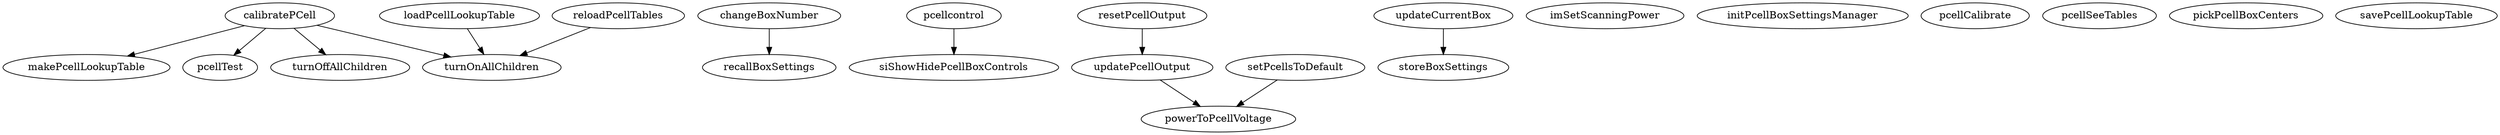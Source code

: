 /* Created by mdot for Matlab */
digraph m2html {
  calibratePCell -> makePcellLookupTable;
  calibratePCell -> pcellTest;
  calibratePCell -> turnOffAllChildren;
  calibratePCell -> turnOnAllChildren;
  changeBoxNumber -> recallBoxSettings;
  loadPcellLookupTable -> turnOnAllChildren;
  pcellcontrol -> siShowHidePcellBoxControls;
  reloadPcellTables -> turnOnAllChildren;
  resetPcellOutput -> updatePcellOutput;
  setPcellsToDefault -> powerToPcellVoltage;
  updateCurrentBox -> storeBoxSettings;
  updatePcellOutput -> powerToPcellVoltage;

  calibratePCell [URL="calibratePCell.html"];
  changeBoxNumber [URL="changeBoxNumber.html"];
  imSetScanningPower [URL="imSetScanningPower.html"];
  initPcellBoxSettingsManager [URL="initPcellBoxSettingsManager.html"];
  loadPcellLookupTable [URL="loadPcellLookupTable.html"];
  makePcellLookupTable [URL="makePcellLookupTable.html"];
  pcellCalibrate [URL="pcellCalibrate.html"];
  pcellSeeTables [URL="pcellSeeTables.html"];
  pcellTest [URL="pcellTest.html"];
  pcellcontrol [URL="pcellcontrol.html"];
  pickPcellBoxCenters [URL="pickPcellBoxCenters.html"];
  powerToPcellVoltage [URL="powerToPcellVoltage.html"];
  recallBoxSettings [URL="recallBoxSettings.html"];
  reloadPcellTables [URL="reloadPcellTables.html"];
  resetPcellOutput [URL="resetPcellOutput.html"];
  savePcellLookupTable [URL="savePcellLookupTable.html"];
  setPcellsToDefault [URL="setPcellsToDefault.html"];
  siShowHidePcellBoxControls [URL="siShowHidePcellBoxControls.html"];
  storeBoxSettings [URL="storeBoxSettings.html"];
  turnOffAllChildren [URL="turnOffAllChildren.html"];
  turnOnAllChildren [URL="turnOnAllChildren.html"];
  updateCurrentBox [URL="updateCurrentBox.html"];
  updatePcellOutput [URL="updatePcellOutput.html"];
}